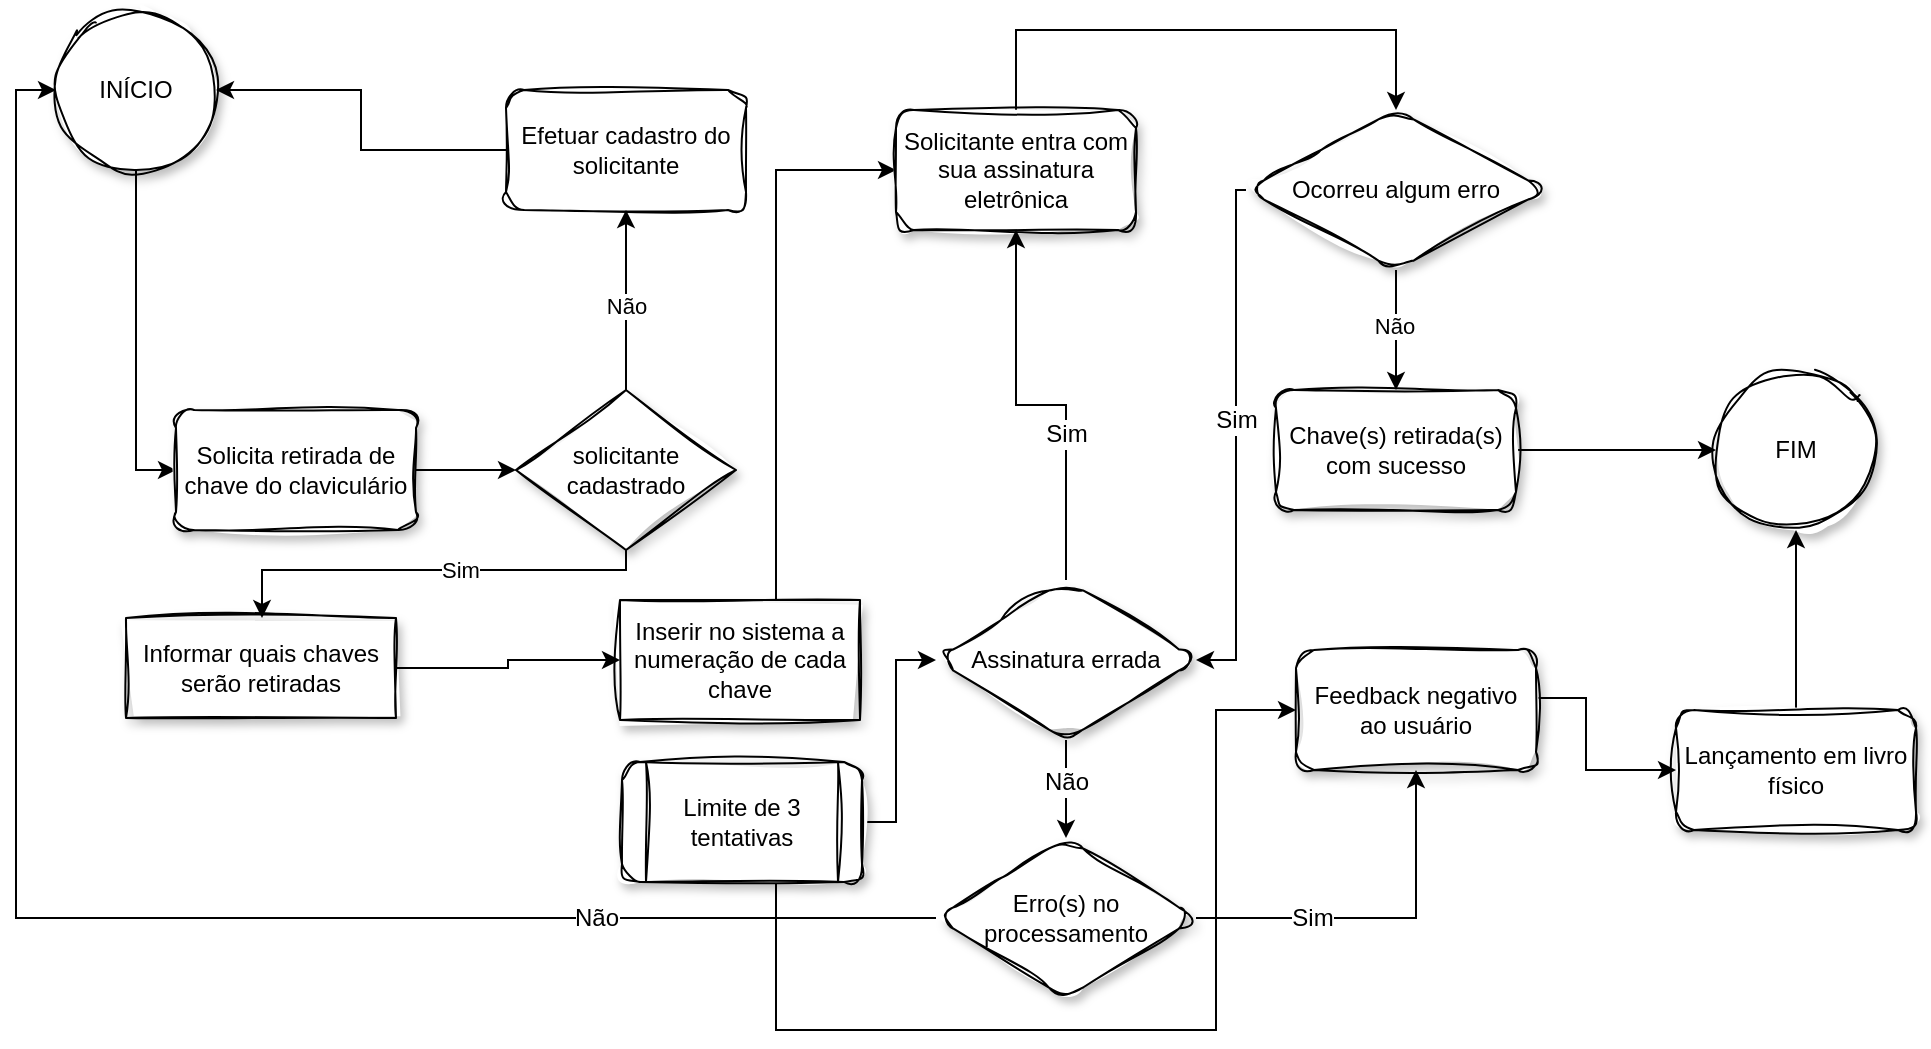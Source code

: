 <mxfile version="24.6.0" type="device" pages="2">
  <diagram name="Retirada Chave" id="YhLNeV8VNimxTeTrd4Cg">
    <mxGraphModel dx="1195" dy="699" grid="1" gridSize="10" guides="1" tooltips="1" connect="1" arrows="1" fold="1" page="1" pageScale="1" pageWidth="1169" pageHeight="827" math="0" shadow="0">
      <root>
        <mxCell id="0" />
        <mxCell id="1" parent="0" />
        <mxCell id="tt14lb5R1C1HjHQhiXQe-40" style="edgeStyle=orthogonalEdgeStyle;rounded=0;orthogonalLoop=1;jettySize=auto;html=1;entryX=0;entryY=0.5;entryDx=0;entryDy=0;fontFamily=Helvetica;fontSize=12;fontColor=default;" edge="1" parent="1" source="tt14lb5R1C1HjHQhiXQe-1" target="tt14lb5R1C1HjHQhiXQe-2">
          <mxGeometry relative="1" as="geometry" />
        </mxCell>
        <mxCell id="tt14lb5R1C1HjHQhiXQe-1" value="INÍCIO" style="ellipse;whiteSpace=wrap;html=1;aspect=fixed;sketch=1;curveFitting=1;jiggle=2;shadow=1;" vertex="1" parent="1">
          <mxGeometry x="40" y="20" width="80" height="80" as="geometry" />
        </mxCell>
        <mxCell id="tt14lb5R1C1HjHQhiXQe-5" style="edgeStyle=orthogonalEdgeStyle;rounded=0;orthogonalLoop=1;jettySize=auto;html=1;" edge="1" parent="1" source="tt14lb5R1C1HjHQhiXQe-2" target="tt14lb5R1C1HjHQhiXQe-4">
          <mxGeometry relative="1" as="geometry" />
        </mxCell>
        <mxCell id="tt14lb5R1C1HjHQhiXQe-2" value="Solicita retirada de chave do claviculário" style="rounded=1;whiteSpace=wrap;html=1;sketch=1;curveFitting=1;jiggle=2;shadow=1;" vertex="1" parent="1">
          <mxGeometry x="100" y="220" width="120" height="60" as="geometry" />
        </mxCell>
        <mxCell id="tt14lb5R1C1HjHQhiXQe-7" value="" style="edgeStyle=orthogonalEdgeStyle;rounded=0;orthogonalLoop=1;jettySize=auto;html=1;" edge="1" parent="1" source="tt14lb5R1C1HjHQhiXQe-4" target="tt14lb5R1C1HjHQhiXQe-6">
          <mxGeometry relative="1" as="geometry" />
        </mxCell>
        <mxCell id="tt14lb5R1C1HjHQhiXQe-9" value="Não" style="edgeLabel;html=1;align=center;verticalAlign=middle;resizable=0;points=[];" vertex="1" connectable="0" parent="tt14lb5R1C1HjHQhiXQe-7">
          <mxGeometry x="-0.067" relative="1" as="geometry">
            <mxPoint as="offset" />
          </mxGeometry>
        </mxCell>
        <mxCell id="tt14lb5R1C1HjHQhiXQe-11" value="" style="edgeStyle=orthogonalEdgeStyle;rounded=0;orthogonalLoop=1;jettySize=auto;html=1;" edge="1" parent="1" source="tt14lb5R1C1HjHQhiXQe-4" target="tt14lb5R1C1HjHQhiXQe-10">
          <mxGeometry relative="1" as="geometry">
            <Array as="points">
              <mxPoint x="325" y="300" />
              <mxPoint x="143" y="300" />
            </Array>
          </mxGeometry>
        </mxCell>
        <mxCell id="tt14lb5R1C1HjHQhiXQe-12" value="Sim" style="edgeLabel;html=1;align=center;verticalAlign=middle;resizable=0;points=[];" vertex="1" connectable="0" parent="tt14lb5R1C1HjHQhiXQe-11">
          <mxGeometry x="-0.135" relative="1" as="geometry">
            <mxPoint as="offset" />
          </mxGeometry>
        </mxCell>
        <mxCell id="tt14lb5R1C1HjHQhiXQe-4" value="solicitante cadastrado" style="rhombus;whiteSpace=wrap;html=1;sketch=1;curveFitting=1;jiggle=2;shadow=1;" vertex="1" parent="1">
          <mxGeometry x="270" y="210" width="110" height="80" as="geometry" />
        </mxCell>
        <mxCell id="wACqB68fl7VGMbSlTgCZ-12" style="edgeStyle=orthogonalEdgeStyle;rounded=0;orthogonalLoop=1;jettySize=auto;html=1;entryX=1;entryY=0.5;entryDx=0;entryDy=0;fontFamily=Helvetica;fontSize=12;fontColor=default;" edge="1" parent="1" source="tt14lb5R1C1HjHQhiXQe-6" target="tt14lb5R1C1HjHQhiXQe-1">
          <mxGeometry relative="1" as="geometry" />
        </mxCell>
        <mxCell id="tt14lb5R1C1HjHQhiXQe-6" value="Efetuar cadastro do solicitante" style="whiteSpace=wrap;html=1;rounded=1;glass=0;sketch=1;curveFitting=1;jiggle=2;" vertex="1" parent="1">
          <mxGeometry x="265" y="60" width="120" height="60" as="geometry" />
        </mxCell>
        <mxCell id="tt14lb5R1C1HjHQhiXQe-10" value="Informar quais chaves serão retiradas" style="whiteSpace=wrap;html=1;sketch=1;curveFitting=1;jiggle=2;shadow=1;" vertex="1" parent="1">
          <mxGeometry x="75" y="324" width="135" height="50" as="geometry" />
        </mxCell>
        <mxCell id="tt14lb5R1C1HjHQhiXQe-20" value="" style="edgeStyle=orthogonalEdgeStyle;rounded=0;orthogonalLoop=1;jettySize=auto;html=1;" edge="1" parent="1" source="tt14lb5R1C1HjHQhiXQe-15" target="tt14lb5R1C1HjHQhiXQe-19">
          <mxGeometry relative="1" as="geometry">
            <Array as="points">
              <mxPoint x="400" y="100" />
            </Array>
          </mxGeometry>
        </mxCell>
        <mxCell id="tt14lb5R1C1HjHQhiXQe-15" value="Inserir no sistema a numeração de cada chave" style="whiteSpace=wrap;html=1;sketch=1;curveFitting=1;jiggle=2;shadow=1;" vertex="1" parent="1">
          <mxGeometry x="322" y="315" width="120" height="60" as="geometry" />
        </mxCell>
        <mxCell id="tt14lb5R1C1HjHQhiXQe-24" value="" style="edgeStyle=orthogonalEdgeStyle;rounded=0;orthogonalLoop=1;jettySize=auto;html=1;" edge="1" parent="1" source="tt14lb5R1C1HjHQhiXQe-19" target="tt14lb5R1C1HjHQhiXQe-23">
          <mxGeometry relative="1" as="geometry">
            <Array as="points">
              <mxPoint x="520" y="30" />
              <mxPoint x="710" y="30" />
            </Array>
          </mxGeometry>
        </mxCell>
        <mxCell id="tt14lb5R1C1HjHQhiXQe-19" value="Solicitante entra com sua assinatura eletrônica" style="rounded=1;whiteSpace=wrap;html=1;sketch=1;curveFitting=1;jiggle=2;shadow=1;" vertex="1" parent="1">
          <mxGeometry x="460" y="70" width="120" height="60" as="geometry" />
        </mxCell>
        <mxCell id="tt14lb5R1C1HjHQhiXQe-22" style="edgeStyle=orthogonalEdgeStyle;rounded=0;orthogonalLoop=1;jettySize=auto;html=1;entryX=0;entryY=0.5;entryDx=0;entryDy=0;" edge="1" parent="1" source="tt14lb5R1C1HjHQhiXQe-10" target="tt14lb5R1C1HjHQhiXQe-15">
          <mxGeometry relative="1" as="geometry">
            <mxPoint x="330" y="350" as="targetPoint" />
          </mxGeometry>
        </mxCell>
        <mxCell id="tt14lb5R1C1HjHQhiXQe-26" value="" style="edgeStyle=orthogonalEdgeStyle;rounded=0;orthogonalLoop=1;jettySize=auto;html=1;entryX=1;entryY=0.5;entryDx=0;entryDy=0;" edge="1" parent="1" source="tt14lb5R1C1HjHQhiXQe-23" target="tt14lb5R1C1HjHQhiXQe-33">
          <mxGeometry relative="1" as="geometry">
            <mxPoint x="600" y="345" as="targetPoint" />
            <Array as="points">
              <mxPoint x="630" y="110" />
              <mxPoint x="630" y="345" />
            </Array>
          </mxGeometry>
        </mxCell>
        <mxCell id="tt14lb5R1C1HjHQhiXQe-38" value="Sim" style="edgeLabel;html=1;align=center;verticalAlign=middle;resizable=0;points=[];rounded=1;shadow=1;sketch=1;jiggle=2;curveFitting=1;strokeColor=default;fontFamily=Helvetica;fontSize=12;fontColor=default;fillColor=default;" vertex="1" connectable="0" parent="tt14lb5R1C1HjHQhiXQe-26">
          <mxGeometry x="-0.082" relative="1" as="geometry">
            <mxPoint as="offset" />
          </mxGeometry>
        </mxCell>
        <mxCell id="tt14lb5R1C1HjHQhiXQe-28" value="" style="edgeStyle=orthogonalEdgeStyle;rounded=0;orthogonalLoop=1;jettySize=auto;html=1;" edge="1" parent="1" source="tt14lb5R1C1HjHQhiXQe-23" target="tt14lb5R1C1HjHQhiXQe-27">
          <mxGeometry relative="1" as="geometry" />
        </mxCell>
        <mxCell id="tt14lb5R1C1HjHQhiXQe-31" value="Não" style="edgeLabel;html=1;align=center;verticalAlign=middle;resizable=0;points=[];" vertex="1" connectable="0" parent="tt14lb5R1C1HjHQhiXQe-28">
          <mxGeometry x="-0.089" y="-1" relative="1" as="geometry">
            <mxPoint as="offset" />
          </mxGeometry>
        </mxCell>
        <mxCell id="tt14lb5R1C1HjHQhiXQe-23" value="Ocorreu algum erro" style="rhombus;whiteSpace=wrap;html=1;rounded=1;sketch=1;curveFitting=1;jiggle=2;shadow=1;" vertex="1" parent="1">
          <mxGeometry x="635" y="70" width="150" height="80" as="geometry" />
        </mxCell>
        <mxCell id="tt14lb5R1C1HjHQhiXQe-30" value="" style="edgeStyle=orthogonalEdgeStyle;rounded=0;orthogonalLoop=1;jettySize=auto;html=1;" edge="1" parent="1" source="tt14lb5R1C1HjHQhiXQe-27" target="tt14lb5R1C1HjHQhiXQe-29">
          <mxGeometry relative="1" as="geometry" />
        </mxCell>
        <mxCell id="tt14lb5R1C1HjHQhiXQe-27" value="Chave(s) retirada(s) com sucesso" style="whiteSpace=wrap;html=1;rounded=1;sketch=1;curveFitting=1;jiggle=2;shadow=1;" vertex="1" parent="1">
          <mxGeometry x="650" y="210" width="120" height="60" as="geometry" />
        </mxCell>
        <mxCell id="tt14lb5R1C1HjHQhiXQe-29" value="FIM" style="ellipse;whiteSpace=wrap;html=1;rounded=1;sketch=1;curveFitting=1;jiggle=2;shadow=1;" vertex="1" parent="1">
          <mxGeometry x="870" y="200" width="80" height="80" as="geometry" />
        </mxCell>
        <mxCell id="tt14lb5R1C1HjHQhiXQe-35" style="edgeStyle=orthogonalEdgeStyle;rounded=0;orthogonalLoop=1;jettySize=auto;html=1;fontFamily=Helvetica;fontSize=12;fontColor=default;" edge="1" parent="1" source="tt14lb5R1C1HjHQhiXQe-33" target="tt14lb5R1C1HjHQhiXQe-19">
          <mxGeometry relative="1" as="geometry" />
        </mxCell>
        <mxCell id="tt14lb5R1C1HjHQhiXQe-36" value="Sim" style="edgeLabel;html=1;align=center;verticalAlign=middle;resizable=0;points=[];rounded=1;shadow=1;sketch=1;jiggle=2;curveFitting=1;strokeColor=default;fontFamily=Helvetica;fontSize=12;fontColor=default;fillColor=default;" vertex="1" connectable="0" parent="tt14lb5R1C1HjHQhiXQe-35">
          <mxGeometry x="-0.268" relative="1" as="geometry">
            <mxPoint as="offset" />
          </mxGeometry>
        </mxCell>
        <mxCell id="wACqB68fl7VGMbSlTgCZ-7" style="edgeStyle=orthogonalEdgeStyle;rounded=0;orthogonalLoop=1;jettySize=auto;html=1;entryX=0.5;entryY=0;entryDx=0;entryDy=0;fontFamily=Helvetica;fontSize=12;fontColor=default;" edge="1" parent="1" source="tt14lb5R1C1HjHQhiXQe-33" target="wACqB68fl7VGMbSlTgCZ-3">
          <mxGeometry relative="1" as="geometry" />
        </mxCell>
        <mxCell id="wACqB68fl7VGMbSlTgCZ-8" value="Não" style="edgeLabel;html=1;align=center;verticalAlign=middle;resizable=0;points=[];rounded=1;shadow=1;sketch=1;jiggle=2;curveFitting=1;strokeColor=default;fontFamily=Helvetica;fontSize=12;fontColor=default;fillColor=default;" vertex="1" connectable="0" parent="wACqB68fl7VGMbSlTgCZ-7">
          <mxGeometry x="-0.313" y="-2" relative="1" as="geometry">
            <mxPoint x="2" y="4" as="offset" />
          </mxGeometry>
        </mxCell>
        <mxCell id="tt14lb5R1C1HjHQhiXQe-33" value="Assinatura errada" style="rhombus;whiteSpace=wrap;html=1;rounded=1;shadow=1;sketch=1;jiggle=2;curveFitting=1;strokeColor=default;align=center;verticalAlign=middle;fontFamily=Helvetica;fontSize=12;fontColor=default;fillColor=default;" vertex="1" parent="1">
          <mxGeometry x="480" y="305" width="130" height="80" as="geometry" />
        </mxCell>
        <mxCell id="wACqB68fl7VGMbSlTgCZ-1" value="" style="edgeStyle=orthogonalEdgeStyle;rounded=0;orthogonalLoop=1;jettySize=auto;html=1;fontFamily=Helvetica;fontSize=12;fontColor=default;" edge="1" parent="1" source="wACqB68fl7VGMbSlTgCZ-3" target="wACqB68fl7VGMbSlTgCZ-6">
          <mxGeometry relative="1" as="geometry" />
        </mxCell>
        <mxCell id="wACqB68fl7VGMbSlTgCZ-2" value="Sim" style="edgeLabel;html=1;align=center;verticalAlign=middle;resizable=0;points=[];rounded=1;shadow=1;sketch=1;jiggle=2;curveFitting=1;strokeColor=default;fontFamily=Helvetica;fontSize=12;fontColor=default;fillColor=default;" vertex="1" connectable="0" parent="wACqB68fl7VGMbSlTgCZ-1">
          <mxGeometry x="-0.462" y="-2" relative="1" as="geometry">
            <mxPoint x="8" y="-2" as="offset" />
          </mxGeometry>
        </mxCell>
        <mxCell id="wACqB68fl7VGMbSlTgCZ-9" style="edgeStyle=orthogonalEdgeStyle;rounded=0;orthogonalLoop=1;jettySize=auto;html=1;fontFamily=Helvetica;fontSize=12;fontColor=default;" edge="1" parent="1" source="wACqB68fl7VGMbSlTgCZ-3" target="tt14lb5R1C1HjHQhiXQe-1">
          <mxGeometry relative="1" as="geometry">
            <Array as="points">
              <mxPoint x="20" y="474" />
              <mxPoint x="20" y="60" />
            </Array>
          </mxGeometry>
        </mxCell>
        <mxCell id="wACqB68fl7VGMbSlTgCZ-10" value="Não" style="edgeLabel;html=1;align=center;verticalAlign=middle;resizable=0;points=[];rounded=1;shadow=1;sketch=1;jiggle=2;curveFitting=1;strokeColor=default;fontFamily=Helvetica;fontSize=12;fontColor=default;fillColor=default;" vertex="1" connectable="0" parent="wACqB68fl7VGMbSlTgCZ-9">
          <mxGeometry x="-0.62" y="1" relative="1" as="geometry">
            <mxPoint y="-1" as="offset" />
          </mxGeometry>
        </mxCell>
        <mxCell id="wACqB68fl7VGMbSlTgCZ-3" value="Erro(s) no processamento" style="rhombus;whiteSpace=wrap;html=1;rounded=1;shadow=1;sketch=1;jiggle=2;curveFitting=1;" vertex="1" parent="1">
          <mxGeometry x="480" y="434" width="130" height="80" as="geometry" />
        </mxCell>
        <mxCell id="wACqB68fl7VGMbSlTgCZ-11" style="edgeStyle=orthogonalEdgeStyle;rounded=0;orthogonalLoop=1;jettySize=auto;html=1;fontFamily=Helvetica;fontSize=12;fontColor=default;" edge="1" parent="1" source="wACqB68fl7VGMbSlTgCZ-4" target="tt14lb5R1C1HjHQhiXQe-29">
          <mxGeometry relative="1" as="geometry" />
        </mxCell>
        <mxCell id="wACqB68fl7VGMbSlTgCZ-4" value="Lançamento em livro físico" style="whiteSpace=wrap;html=1;rounded=1;shadow=1;sketch=1;jiggle=2;curveFitting=1;" vertex="1" parent="1">
          <mxGeometry x="850" y="370" width="120" height="60" as="geometry" />
        </mxCell>
        <mxCell id="wACqB68fl7VGMbSlTgCZ-5" style="edgeStyle=orthogonalEdgeStyle;rounded=0;orthogonalLoop=1;jettySize=auto;html=1;fontFamily=Helvetica;fontSize=12;fontColor=default;" edge="1" parent="1" source="wACqB68fl7VGMbSlTgCZ-6" target="wACqB68fl7VGMbSlTgCZ-4">
          <mxGeometry relative="1" as="geometry">
            <Array as="points">
              <mxPoint x="805" y="364" />
            </Array>
          </mxGeometry>
        </mxCell>
        <mxCell id="wACqB68fl7VGMbSlTgCZ-6" value="Feedback negativo ao usuário" style="whiteSpace=wrap;html=1;rounded=1;shadow=1;sketch=1;jiggle=2;curveFitting=1;" vertex="1" parent="1">
          <mxGeometry x="660" y="340" width="120" height="60" as="geometry" />
        </mxCell>
        <mxCell id="WDq8slwDU53iwrmhX8Qi-2" style="edgeStyle=orthogonalEdgeStyle;rounded=0;orthogonalLoop=1;jettySize=auto;html=1;entryX=0;entryY=0.5;entryDx=0;entryDy=0;fontFamily=Helvetica;fontSize=12;fontColor=default;" edge="1" parent="1" source="WDq8slwDU53iwrmhX8Qi-1" target="tt14lb5R1C1HjHQhiXQe-33">
          <mxGeometry relative="1" as="geometry">
            <Array as="points">
              <mxPoint x="460" y="345" />
            </Array>
          </mxGeometry>
        </mxCell>
        <mxCell id="WDq8slwDU53iwrmhX8Qi-3" style="edgeStyle=orthogonalEdgeStyle;rounded=0;orthogonalLoop=1;jettySize=auto;html=1;fontFamily=Helvetica;fontSize=12;fontColor=default;" edge="1" parent="1" source="WDq8slwDU53iwrmhX8Qi-1" target="wACqB68fl7VGMbSlTgCZ-6">
          <mxGeometry relative="1" as="geometry">
            <Array as="points">
              <mxPoint x="400" y="530" />
              <mxPoint x="620" y="530" />
              <mxPoint x="620" y="370" />
            </Array>
          </mxGeometry>
        </mxCell>
        <mxCell id="WDq8slwDU53iwrmhX8Qi-1" value="Limite de 3 tentativas" style="shape=process;whiteSpace=wrap;html=1;backgroundOutline=1;rounded=1;shadow=1;sketch=1;jiggle=2;curveFitting=1;" vertex="1" parent="1">
          <mxGeometry x="323" y="396" width="120" height="60" as="geometry" />
        </mxCell>
      </root>
    </mxGraphModel>
  </diagram>
  <diagram id="vEE636oaOxdT4DrBY1qL" name="Devolução Chave">
    <mxGraphModel dx="989" dy="579" grid="1" gridSize="10" guides="1" tooltips="1" connect="1" arrows="1" fold="1" page="1" pageScale="1" pageWidth="1169" pageHeight="827" math="0" shadow="0">
      <root>
        <mxCell id="0" />
        <mxCell id="1" parent="0" />
        <mxCell id="a81xCzlEWgfUkbvhak8O-3" value="" style="edgeStyle=orthogonalEdgeStyle;rounded=0;orthogonalLoop=1;jettySize=auto;html=1;fontFamily=Helvetica;fontSize=12;fontColor=default;" edge="1" parent="1" source="a81xCzlEWgfUkbvhak8O-1" target="a81xCzlEWgfUkbvhak8O-2">
          <mxGeometry relative="1" as="geometry" />
        </mxCell>
        <mxCell id="a81xCzlEWgfUkbvhak8O-1" value="INÍCIO" style="ellipse;whiteSpace=wrap;html=1;aspect=fixed;rounded=1;shadow=1;sketch=1;jiggle=2;curveFitting=1;strokeColor=default;align=center;verticalAlign=middle;fontFamily=Helvetica;fontSize=12;fontColor=default;fillColor=default;" vertex="1" parent="1">
          <mxGeometry x="30" y="10" width="80" height="80" as="geometry" />
        </mxCell>
        <mxCell id="a81xCzlEWgfUkbvhak8O-5" value="" style="edgeStyle=orthogonalEdgeStyle;rounded=0;orthogonalLoop=1;jettySize=auto;html=1;fontFamily=Helvetica;fontSize=12;fontColor=default;" edge="1" parent="1" source="a81xCzlEWgfUkbvhak8O-2" target="a81xCzlEWgfUkbvhak8O-4">
          <mxGeometry relative="1" as="geometry" />
        </mxCell>
        <mxCell id="a81xCzlEWgfUkbvhak8O-2" value="Lançar no sistema a(s) chave(s) a serem devolvidas" style="whiteSpace=wrap;html=1;rounded=1;shadow=1;sketch=1;jiggle=2;curveFitting=1;" vertex="1" parent="1">
          <mxGeometry x="170" y="20" width="140" height="60" as="geometry" />
        </mxCell>
        <mxCell id="a81xCzlEWgfUkbvhak8O-7" value="" style="edgeStyle=orthogonalEdgeStyle;rounded=0;orthogonalLoop=1;jettySize=auto;html=1;fontFamily=Helvetica;fontSize=12;fontColor=default;" edge="1" parent="1" source="a81xCzlEWgfUkbvhak8O-4" target="a81xCzlEWgfUkbvhak8O-6">
          <mxGeometry relative="1" as="geometry" />
        </mxCell>
        <mxCell id="a81xCzlEWgfUkbvhak8O-4" value="Solicitar assinatura eletrônica" style="whiteSpace=wrap;html=1;rounded=1;shadow=1;sketch=1;jiggle=2;curveFitting=1;" vertex="1" parent="1">
          <mxGeometry x="180" y="140" width="120" height="40" as="geometry" />
        </mxCell>
        <mxCell id="a81xCzlEWgfUkbvhak8O-11" value="" style="edgeStyle=orthogonalEdgeStyle;rounded=0;orthogonalLoop=1;jettySize=auto;html=1;fontFamily=Helvetica;fontSize=12;fontColor=default;" edge="1" parent="1" source="a81xCzlEWgfUkbvhak8O-6" target="a81xCzlEWgfUkbvhak8O-10">
          <mxGeometry relative="1" as="geometry" />
        </mxCell>
        <mxCell id="a81xCzlEWgfUkbvhak8O-12" value="Sim" style="edgeLabel;html=1;align=center;verticalAlign=middle;resizable=0;points=[];rounded=1;shadow=1;sketch=1;jiggle=2;curveFitting=1;strokeColor=default;fontFamily=Helvetica;fontSize=12;fontColor=default;fillColor=default;" vertex="1" connectable="0" parent="a81xCzlEWgfUkbvhak8O-11">
          <mxGeometry x="-0.173" y="-1" relative="1" as="geometry">
            <mxPoint as="offset" />
          </mxGeometry>
        </mxCell>
        <mxCell id="a81xCzlEWgfUkbvhak8O-6" value="Assinatura OK" style="rhombus;whiteSpace=wrap;html=1;rounded=1;shadow=1;sketch=1;jiggle=2;curveFitting=1;" vertex="1" parent="1">
          <mxGeometry x="180" y="210" width="120" height="80" as="geometry" />
        </mxCell>
        <mxCell id="a81xCzlEWgfUkbvhak8O-16" value="" style="edgeStyle=orthogonalEdgeStyle;rounded=0;orthogonalLoop=1;jettySize=auto;html=1;fontFamily=Helvetica;fontSize=12;fontColor=default;" edge="1" parent="1" source="a81xCzlEWgfUkbvhak8O-10" target="a81xCzlEWgfUkbvhak8O-15">
          <mxGeometry relative="1" as="geometry" />
        </mxCell>
        <mxCell id="a81xCzlEWgfUkbvhak8O-27" value="" style="edgeStyle=orthogonalEdgeStyle;rounded=0;orthogonalLoop=1;jettySize=auto;html=1;fontFamily=Helvetica;fontSize=12;fontColor=default;" edge="1" parent="1" source="a81xCzlEWgfUkbvhak8O-10" target="a81xCzlEWgfUkbvhak8O-26">
          <mxGeometry relative="1" as="geometry" />
        </mxCell>
        <mxCell id="a81xCzlEWgfUkbvhak8O-30" value="" style="edgeStyle=orthogonalEdgeStyle;rounded=0;orthogonalLoop=1;jettySize=auto;html=1;fontFamily=Helvetica;fontSize=12;fontColor=default;entryX=0;entryY=0.5;entryDx=0;entryDy=0;exitX=1;exitY=0.25;exitDx=0;exitDy=0;" edge="1" parent="1" source="a81xCzlEWgfUkbvhak8O-10" target="a81xCzlEWgfUkbvhak8O-29">
          <mxGeometry relative="1" as="geometry">
            <Array as="points" />
          </mxGeometry>
        </mxCell>
        <mxCell id="a81xCzlEWgfUkbvhak8O-10" value="Processa rotina de baixa de chaves" style="whiteSpace=wrap;html=1;rounded=1;shadow=1;sketch=1;jiggle=2;curveFitting=1;" vertex="1" parent="1">
          <mxGeometry x="380" y="220" width="120" height="60" as="geometry" />
        </mxCell>
        <mxCell id="a81xCzlEWgfUkbvhak8O-13" style="edgeStyle=orthogonalEdgeStyle;rounded=0;orthogonalLoop=1;jettySize=auto;html=1;entryX=-0.041;entryY=0.404;entryDx=0;entryDy=0;entryPerimeter=0;fontFamily=Helvetica;fontSize=12;fontColor=default;" edge="1" parent="1" source="a81xCzlEWgfUkbvhak8O-6" target="a81xCzlEWgfUkbvhak8O-4">
          <mxGeometry relative="1" as="geometry">
            <Array as="points">
              <mxPoint x="120" y="250" />
              <mxPoint x="120" y="156" />
            </Array>
          </mxGeometry>
        </mxCell>
        <mxCell id="a81xCzlEWgfUkbvhak8O-14" value="Não" style="edgeLabel;html=1;align=center;verticalAlign=middle;resizable=0;points=[];rounded=1;shadow=1;sketch=1;jiggle=2;curveFitting=1;strokeColor=default;fontFamily=Helvetica;fontSize=12;fontColor=default;fillColor=default;" vertex="1" connectable="0" parent="a81xCzlEWgfUkbvhak8O-13">
          <mxGeometry x="0.011" y="-1" relative="1" as="geometry">
            <mxPoint as="offset" />
          </mxGeometry>
        </mxCell>
        <mxCell id="a81xCzlEWgfUkbvhak8O-18" value="" style="edgeStyle=orthogonalEdgeStyle;rounded=0;orthogonalLoop=1;jettySize=auto;html=1;fontFamily=Helvetica;fontSize=12;fontColor=default;" edge="1" parent="1" source="a81xCzlEWgfUkbvhak8O-15" target="a81xCzlEWgfUkbvhak8O-17">
          <mxGeometry relative="1" as="geometry" />
        </mxCell>
        <mxCell id="a81xCzlEWgfUkbvhak8O-23" value="Sim" style="edgeLabel;html=1;align=center;verticalAlign=middle;resizable=0;points=[];rounded=1;shadow=1;sketch=1;jiggle=2;curveFitting=1;strokeColor=default;fontFamily=Helvetica;fontSize=12;fontColor=default;fillColor=default;" vertex="1" connectable="0" parent="a81xCzlEWgfUkbvhak8O-18">
          <mxGeometry x="0.017" y="-1" relative="1" as="geometry">
            <mxPoint as="offset" />
          </mxGeometry>
        </mxCell>
        <mxCell id="a81xCzlEWgfUkbvhak8O-21" style="edgeStyle=orthogonalEdgeStyle;rounded=0;orthogonalLoop=1;jettySize=auto;html=1;entryX=0;entryY=0.25;entryDx=0;entryDy=0;fontFamily=Helvetica;fontSize=12;fontColor=default;" edge="1" parent="1" source="a81xCzlEWgfUkbvhak8O-15" target="a81xCzlEWgfUkbvhak8O-10">
          <mxGeometry relative="1" as="geometry">
            <Array as="points">
              <mxPoint x="350" y="100" />
              <mxPoint x="350" y="235" />
            </Array>
          </mxGeometry>
        </mxCell>
        <mxCell id="a81xCzlEWgfUkbvhak8O-22" value="Não" style="edgeLabel;html=1;align=center;verticalAlign=middle;resizable=0;points=[];rounded=1;shadow=1;sketch=1;jiggle=2;curveFitting=1;strokeColor=default;fontFamily=Helvetica;fontSize=12;fontColor=default;fillColor=default;" vertex="1" connectable="0" parent="a81xCzlEWgfUkbvhak8O-21">
          <mxGeometry x="-0.007" y="-2" relative="1" as="geometry">
            <mxPoint as="offset" />
          </mxGeometry>
        </mxCell>
        <mxCell id="a81xCzlEWgfUkbvhak8O-15" value="Baixa&amp;nbsp;&lt;div&gt;realizada com&amp;nbsp;&lt;/div&gt;&lt;div&gt;sucesso&lt;/div&gt;" style="rhombus;whiteSpace=wrap;html=1;rounded=1;shadow=1;sketch=1;jiggle=2;curveFitting=1;" vertex="1" parent="1">
          <mxGeometry x="375" y="60" width="130" height="80" as="geometry" />
        </mxCell>
        <mxCell id="a81xCzlEWgfUkbvhak8O-20" value="" style="edgeStyle=orthogonalEdgeStyle;rounded=0;orthogonalLoop=1;jettySize=auto;html=1;fontFamily=Helvetica;fontSize=12;fontColor=default;" edge="1" parent="1" source="a81xCzlEWgfUkbvhak8O-17" target="a81xCzlEWgfUkbvhak8O-19">
          <mxGeometry relative="1" as="geometry" />
        </mxCell>
        <mxCell id="a81xCzlEWgfUkbvhak8O-17" value="Feedback positivo ao usuário" style="whiteSpace=wrap;html=1;rounded=1;shadow=1;sketch=1;jiggle=2;curveFitting=1;" vertex="1" parent="1">
          <mxGeometry x="590" y="70" width="120" height="60" as="geometry" />
        </mxCell>
        <mxCell id="a81xCzlEWgfUkbvhak8O-19" value="FIM" style="ellipse;whiteSpace=wrap;html=1;rounded=1;shadow=1;sketch=1;jiggle=2;curveFitting=1;" vertex="1" parent="1">
          <mxGeometry x="810" y="60" width="80" height="80" as="geometry" />
        </mxCell>
        <mxCell id="a81xCzlEWgfUkbvhak8O-40" style="edgeStyle=orthogonalEdgeStyle;rounded=0;orthogonalLoop=1;jettySize=auto;html=1;fontFamily=Helvetica;fontSize=12;fontColor=default;startArrow=classic;startFill=1;" edge="1" parent="1">
          <mxGeometry relative="1" as="geometry">
            <mxPoint x="384.98" y="330.014" as="sourcePoint" />
            <mxPoint x="174.98" y="169.98" as="targetPoint" />
            <Array as="points">
              <mxPoint x="385" y="340" />
              <mxPoint x="95" y="340" />
              <mxPoint x="95" y="170" />
            </Array>
          </mxGeometry>
        </mxCell>
        <mxCell id="a81xCzlEWgfUkbvhak8O-26" value="Limite de 3 tentativas" style="shape=process;whiteSpace=wrap;html=1;backgroundOutline=1;rounded=1;shadow=1;sketch=1;jiggle=2;curveFitting=1;" vertex="1" parent="1">
          <mxGeometry x="380" y="310" width="120" height="60" as="geometry" />
        </mxCell>
        <mxCell id="a81xCzlEWgfUkbvhak8O-37" value="" style="edgeStyle=orthogonalEdgeStyle;rounded=0;orthogonalLoop=1;jettySize=auto;html=1;fontFamily=Helvetica;fontSize=12;fontColor=default;" edge="1" parent="1" source="a81xCzlEWgfUkbvhak8O-29" target="a81xCzlEWgfUkbvhak8O-36">
          <mxGeometry relative="1" as="geometry" />
        </mxCell>
        <mxCell id="a81xCzlEWgfUkbvhak8O-42" value="Sim" style="edgeLabel;html=1;align=center;verticalAlign=middle;resizable=0;points=[];rounded=1;shadow=1;sketch=1;jiggle=2;curveFitting=1;strokeColor=default;fontFamily=Helvetica;fontSize=12;fontColor=default;fillColor=default;" vertex="1" connectable="0" parent="a81xCzlEWgfUkbvhak8O-37">
          <mxGeometry x="-0.462" y="-2" relative="1" as="geometry">
            <mxPoint x="8" y="-2" as="offset" />
          </mxGeometry>
        </mxCell>
        <mxCell id="a81xCzlEWgfUkbvhak8O-29" value="Erro(s) no processamento" style="rhombus;whiteSpace=wrap;html=1;rounded=1;shadow=1;sketch=1;jiggle=2;curveFitting=1;" vertex="1" parent="1">
          <mxGeometry x="580" y="210" width="130" height="80" as="geometry" />
        </mxCell>
        <mxCell id="a81xCzlEWgfUkbvhak8O-33" style="edgeStyle=orthogonalEdgeStyle;rounded=0;orthogonalLoop=1;jettySize=auto;html=1;entryX=0.5;entryY=1;entryDx=0;entryDy=0;fontFamily=Helvetica;fontSize=12;fontColor=default;" edge="1" parent="1" source="a81xCzlEWgfUkbvhak8O-31" target="a81xCzlEWgfUkbvhak8O-19">
          <mxGeometry relative="1" as="geometry" />
        </mxCell>
        <mxCell id="a81xCzlEWgfUkbvhak8O-31" value="Lançamento em livro físico" style="whiteSpace=wrap;html=1;rounded=1;shadow=1;sketch=1;jiggle=2;curveFitting=1;" vertex="1" parent="1">
          <mxGeometry x="795" y="220" width="120" height="60" as="geometry" />
        </mxCell>
        <mxCell id="a81xCzlEWgfUkbvhak8O-38" style="edgeStyle=orthogonalEdgeStyle;rounded=0;orthogonalLoop=1;jettySize=auto;html=1;fontFamily=Helvetica;fontSize=12;fontColor=default;" edge="1" parent="1" source="a81xCzlEWgfUkbvhak8O-36" target="a81xCzlEWgfUkbvhak8O-31">
          <mxGeometry relative="1" as="geometry">
            <Array as="points">
              <mxPoint x="735" y="250" />
            </Array>
          </mxGeometry>
        </mxCell>
        <mxCell id="a81xCzlEWgfUkbvhak8O-36" value="Feedback negativo ao usuário" style="whiteSpace=wrap;html=1;rounded=1;shadow=1;sketch=1;jiggle=2;curveFitting=1;" vertex="1" parent="1">
          <mxGeometry x="675" y="330" width="120" height="60" as="geometry" />
        </mxCell>
        <mxCell id="a81xCzlEWgfUkbvhak8O-43" style="edgeStyle=orthogonalEdgeStyle;rounded=0;orthogonalLoop=1;jettySize=auto;html=1;entryX=0.547;entryY=1.021;entryDx=0;entryDy=0;entryPerimeter=0;fontFamily=Helvetica;fontSize=12;fontColor=default;" edge="1" parent="1" source="a81xCzlEWgfUkbvhak8O-29" target="a81xCzlEWgfUkbvhak8O-15">
          <mxGeometry relative="1" as="geometry">
            <Array as="points">
              <mxPoint x="645" y="170" />
              <mxPoint x="446" y="170" />
            </Array>
          </mxGeometry>
        </mxCell>
        <mxCell id="a81xCzlEWgfUkbvhak8O-44" value="Não" style="edgeLabel;html=1;align=center;verticalAlign=middle;resizable=0;points=[];rounded=1;shadow=1;sketch=1;jiggle=2;curveFitting=1;strokeColor=default;fontFamily=Helvetica;fontSize=12;fontColor=default;fillColor=default;" vertex="1" connectable="0" parent="a81xCzlEWgfUkbvhak8O-43">
          <mxGeometry x="-0.085" y="3" relative="1" as="geometry">
            <mxPoint x="-15" y="-3" as="offset" />
          </mxGeometry>
        </mxCell>
        <mxCell id="a81xCzlEWgfUkbvhak8O-46" style="edgeStyle=orthogonalEdgeStyle;rounded=0;orthogonalLoop=1;jettySize=auto;html=1;entryX=1.04;entryY=0.476;entryDx=0;entryDy=0;entryPerimeter=0;fontFamily=Helvetica;fontSize=12;fontColor=default;" edge="1" parent="1" source="a81xCzlEWgfUkbvhak8O-26" target="a81xCzlEWgfUkbvhak8O-10">
          <mxGeometry relative="1" as="geometry">
            <Array as="points">
              <mxPoint x="530" y="340" />
              <mxPoint x="530" y="249" />
            </Array>
          </mxGeometry>
        </mxCell>
      </root>
    </mxGraphModel>
  </diagram>
</mxfile>
